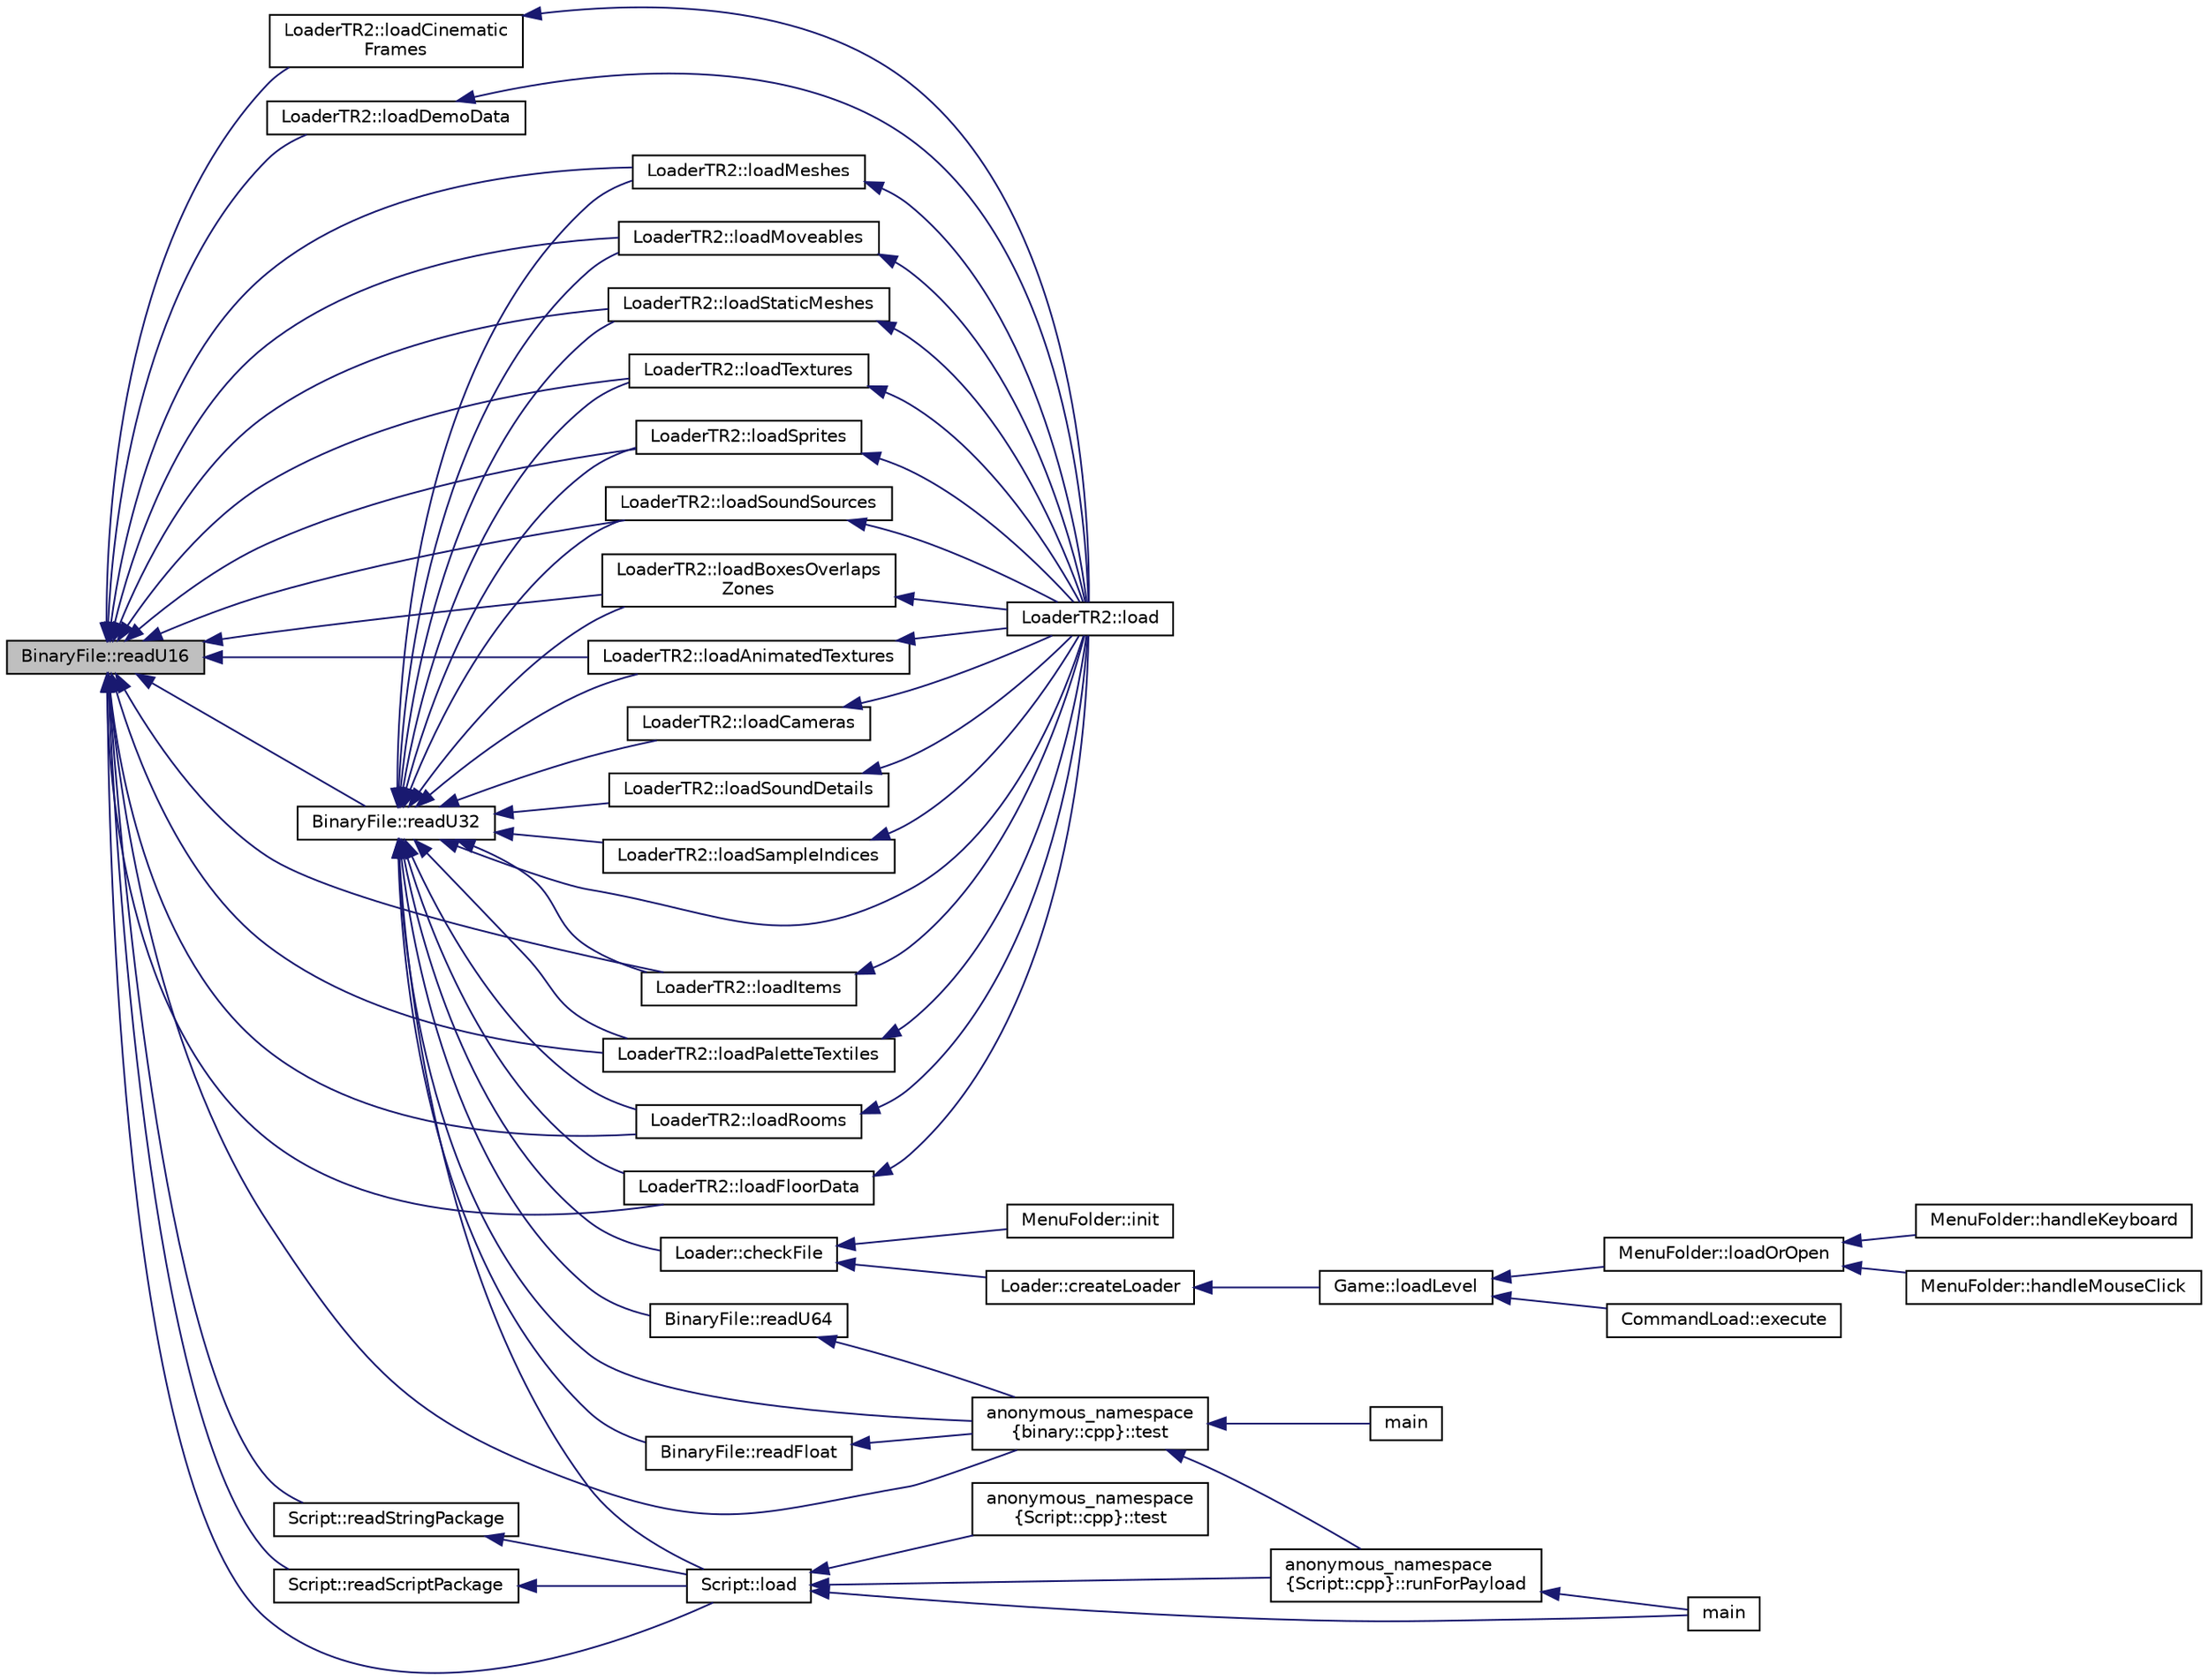 digraph "BinaryFile::readU16"
{
 // INTERACTIVE_SVG=YES
  edge [fontname="Helvetica",fontsize="10",labelfontname="Helvetica",labelfontsize="10"];
  node [fontname="Helvetica",fontsize="10",shape=record];
  rankdir="LR";
  Node1 [label="BinaryFile::readU16",height=0.2,width=0.4,color="black", fillcolor="grey75", style="filled" fontcolor="black"];
  Node1 -> Node2 [dir="back",color="midnightblue",fontsize="10",style="solid",fontname="Helvetica"];
  Node2 [label="LoaderTR2::loadPaletteTextiles",height=0.2,width=0.4,color="black", fillcolor="white", style="filled",URL="$class_loader_t_r2.html#af27dc8cb523035363be1d5c96b317243"];
  Node2 -> Node3 [dir="back",color="midnightblue",fontsize="10",style="solid",fontname="Helvetica"];
  Node3 [label="LoaderTR2::load",height=0.2,width=0.4,color="black", fillcolor="white", style="filled",URL="$class_loader_t_r2.html#a0dbb01ce982bb5a0e6645d119a3d1bed"];
  Node1 -> Node4 [dir="back",color="midnightblue",fontsize="10",style="solid",fontname="Helvetica"];
  Node4 [label="LoaderTR2::loadRooms",height=0.2,width=0.4,color="black", fillcolor="white", style="filled",URL="$class_loader_t_r2.html#a9b3de58ec32f0fb3153a048ec600a458"];
  Node4 -> Node3 [dir="back",color="midnightblue",fontsize="10",style="solid",fontname="Helvetica"];
  Node1 -> Node5 [dir="back",color="midnightblue",fontsize="10",style="solid",fontname="Helvetica"];
  Node5 [label="LoaderTR2::loadFloorData",height=0.2,width=0.4,color="black", fillcolor="white", style="filled",URL="$class_loader_t_r2.html#a579d2059f476d7f3371a028cd51d313e"];
  Node5 -> Node3 [dir="back",color="midnightblue",fontsize="10",style="solid",fontname="Helvetica"];
  Node1 -> Node6 [dir="back",color="midnightblue",fontsize="10",style="solid",fontname="Helvetica"];
  Node6 [label="LoaderTR2::loadMeshes",height=0.2,width=0.4,color="black", fillcolor="white", style="filled",URL="$class_loader_t_r2.html#a8f2861e689f8b369fe1370f886b0d2dc"];
  Node6 -> Node3 [dir="back",color="midnightblue",fontsize="10",style="solid",fontname="Helvetica"];
  Node1 -> Node7 [dir="back",color="midnightblue",fontsize="10",style="solid",fontname="Helvetica"];
  Node7 [label="LoaderTR2::loadMoveables",height=0.2,width=0.4,color="black", fillcolor="white", style="filled",URL="$class_loader_t_r2.html#a13ea336f46dc635948eea322b4d32c1a"];
  Node7 -> Node3 [dir="back",color="midnightblue",fontsize="10",style="solid",fontname="Helvetica"];
  Node1 -> Node8 [dir="back",color="midnightblue",fontsize="10",style="solid",fontname="Helvetica"];
  Node8 [label="LoaderTR2::loadStaticMeshes",height=0.2,width=0.4,color="black", fillcolor="white", style="filled",URL="$class_loader_t_r2.html#ac0c727b0da17f922e998fb3f9edebc96"];
  Node8 -> Node3 [dir="back",color="midnightblue",fontsize="10",style="solid",fontname="Helvetica"];
  Node1 -> Node9 [dir="back",color="midnightblue",fontsize="10",style="solid",fontname="Helvetica"];
  Node9 [label="LoaderTR2::loadTextures",height=0.2,width=0.4,color="black", fillcolor="white", style="filled",URL="$class_loader_t_r2.html#a78f70a6f43937e74afe97597cf4e9e32"];
  Node9 -> Node3 [dir="back",color="midnightblue",fontsize="10",style="solid",fontname="Helvetica"];
  Node1 -> Node10 [dir="back",color="midnightblue",fontsize="10",style="solid",fontname="Helvetica"];
  Node10 [label="LoaderTR2::loadSprites",height=0.2,width=0.4,color="black", fillcolor="white", style="filled",URL="$class_loader_t_r2.html#a1b5cfbbd6bf3bbc0f21973b04301b79d"];
  Node10 -> Node3 [dir="back",color="midnightblue",fontsize="10",style="solid",fontname="Helvetica"];
  Node1 -> Node11 [dir="back",color="midnightblue",fontsize="10",style="solid",fontname="Helvetica"];
  Node11 [label="LoaderTR2::loadSoundSources",height=0.2,width=0.4,color="black", fillcolor="white", style="filled",URL="$class_loader_t_r2.html#a7546e36c1f63b7d426bd2db244d1f764"];
  Node11 -> Node3 [dir="back",color="midnightblue",fontsize="10",style="solid",fontname="Helvetica"];
  Node1 -> Node12 [dir="back",color="midnightblue",fontsize="10",style="solid",fontname="Helvetica"];
  Node12 [label="LoaderTR2::loadBoxesOverlaps\lZones",height=0.2,width=0.4,color="black", fillcolor="white", style="filled",URL="$class_loader_t_r2.html#a40e284bf51ca4c2e08e3eeffa05fe78f"];
  Node12 -> Node3 [dir="back",color="midnightblue",fontsize="10",style="solid",fontname="Helvetica"];
  Node1 -> Node13 [dir="back",color="midnightblue",fontsize="10",style="solid",fontname="Helvetica"];
  Node13 [label="LoaderTR2::loadAnimatedTextures",height=0.2,width=0.4,color="black", fillcolor="white", style="filled",URL="$class_loader_t_r2.html#a7527716e79fcccbaf850ec7fe6a3160b"];
  Node13 -> Node3 [dir="back",color="midnightblue",fontsize="10",style="solid",fontname="Helvetica"];
  Node1 -> Node14 [dir="back",color="midnightblue",fontsize="10",style="solid",fontname="Helvetica"];
  Node14 [label="LoaderTR2::loadItems",height=0.2,width=0.4,color="black", fillcolor="white", style="filled",URL="$class_loader_t_r2.html#a1145d8def762d27f6aec77e20642f6e6"];
  Node14 -> Node3 [dir="back",color="midnightblue",fontsize="10",style="solid",fontname="Helvetica"];
  Node1 -> Node15 [dir="back",color="midnightblue",fontsize="10",style="solid",fontname="Helvetica"];
  Node15 [label="LoaderTR2::loadCinematic\lFrames",height=0.2,width=0.4,color="black", fillcolor="white", style="filled",URL="$class_loader_t_r2.html#a6b373e3743226825d2bd8944085c6ade"];
  Node15 -> Node3 [dir="back",color="midnightblue",fontsize="10",style="solid",fontname="Helvetica"];
  Node1 -> Node16 [dir="back",color="midnightblue",fontsize="10",style="solid",fontname="Helvetica"];
  Node16 [label="LoaderTR2::loadDemoData",height=0.2,width=0.4,color="black", fillcolor="white", style="filled",URL="$class_loader_t_r2.html#ad7d186664e3dd1e3ae24f4ba1d8b9c17"];
  Node16 -> Node3 [dir="back",color="midnightblue",fontsize="10",style="solid",fontname="Helvetica"];
  Node1 -> Node17 [dir="back",color="midnightblue",fontsize="10",style="solid",fontname="Helvetica"];
  Node17 [label="Script::load",height=0.2,width=0.4,color="black", fillcolor="white", style="filled",URL="$class_script.html#a008d4a677b9ef330b14df63e2d0d0c7f"];
  Node17 -> Node18 [dir="back",color="midnightblue",fontsize="10",style="solid",fontname="Helvetica"];
  Node18 [label="anonymous_namespace\l\{Script::cpp\}::test",height=0.2,width=0.4,color="black", fillcolor="white", style="filled",URL="$namespaceanonymous__namespace_02_script_8cpp_03.html#a3252e9cc28e842ccaaa6833260bfe2ac"];
  Node17 -> Node19 [dir="back",color="midnightblue",fontsize="10",style="solid",fontname="Helvetica"];
  Node19 [label="anonymous_namespace\l\{Script::cpp\}::runForPayload",height=0.2,width=0.4,color="black", fillcolor="white", style="filled",URL="$namespaceanonymous__namespace_02_script_8cpp_03.html#a547161b03300d3d6f4872cdbee166187"];
  Node19 -> Node20 [dir="back",color="midnightblue",fontsize="10",style="solid",fontname="Helvetica"];
  Node20 [label="main",height=0.2,width=0.4,color="black", fillcolor="white", style="filled",URL="$test_2_script_8cpp.html#a0ddf1224851353fc92bfbff6f499fa97"];
  Node17 -> Node20 [dir="back",color="midnightblue",fontsize="10",style="solid",fontname="Helvetica"];
  Node1 -> Node21 [dir="back",color="midnightblue",fontsize="10",style="solid",fontname="Helvetica"];
  Node21 [label="Script::readStringPackage",height=0.2,width=0.4,color="black", fillcolor="white", style="filled",URL="$class_script.html#aed570f216717b6a06aaac457cece3db3"];
  Node21 -> Node17 [dir="back",color="midnightblue",fontsize="10",style="solid",fontname="Helvetica"];
  Node1 -> Node22 [dir="back",color="midnightblue",fontsize="10",style="solid",fontname="Helvetica"];
  Node22 [label="Script::readScriptPackage",height=0.2,width=0.4,color="black", fillcolor="white", style="filled",URL="$class_script.html#ae20bac4c257f46831c88b3533f43039e"];
  Node22 -> Node17 [dir="back",color="midnightblue",fontsize="10",style="solid",fontname="Helvetica"];
  Node1 -> Node23 [dir="back",color="midnightblue",fontsize="10",style="solid",fontname="Helvetica"];
  Node23 [label="BinaryFile::readU32",height=0.2,width=0.4,color="black", fillcolor="white", style="filled",URL="$class_binary_file.html#a638019e1dadd19e4d7f497c2f16afaa2"];
  Node23 -> Node24 [dir="back",color="midnightblue",fontsize="10",style="solid",fontname="Helvetica"];
  Node24 [label="Loader::checkFile",height=0.2,width=0.4,color="black", fillcolor="white", style="filled",URL="$class_loader.html#a446e74237994f200e445b5905f42ad32"];
  Node24 -> Node25 [dir="back",color="midnightblue",fontsize="10",style="solid",fontname="Helvetica"];
  Node25 [label="Loader::createLoader",height=0.2,width=0.4,color="black", fillcolor="white", style="filled",URL="$class_loader.html#aad41b5f79ead0d793c74f4d22c46ef09"];
  Node25 -> Node26 [dir="back",color="midnightblue",fontsize="10",style="solid",fontname="Helvetica"];
  Node26 [label="Game::loadLevel",height=0.2,width=0.4,color="black", fillcolor="white", style="filled",URL="$class_game.html#a864d3ae5a554c8857118c48253ef7646"];
  Node26 -> Node27 [dir="back",color="midnightblue",fontsize="10",style="solid",fontname="Helvetica"];
  Node27 [label="CommandLoad::execute",height=0.2,width=0.4,color="black", fillcolor="white", style="filled",URL="$class_command_load.html#adedad35b259d83967ad67940c0dd984c"];
  Node26 -> Node28 [dir="back",color="midnightblue",fontsize="10",style="solid",fontname="Helvetica"];
  Node28 [label="MenuFolder::loadOrOpen",height=0.2,width=0.4,color="black", fillcolor="white", style="filled",URL="$class_menu_folder.html#ad4ecbd0af8832a0f1de508de38bd1cb9"];
  Node28 -> Node29 [dir="back",color="midnightblue",fontsize="10",style="solid",fontname="Helvetica"];
  Node29 [label="MenuFolder::handleKeyboard",height=0.2,width=0.4,color="black", fillcolor="white", style="filled",URL="$class_menu_folder.html#a17dce032179efbe86de9d4f780f0b08b"];
  Node28 -> Node30 [dir="back",color="midnightblue",fontsize="10",style="solid",fontname="Helvetica"];
  Node30 [label="MenuFolder::handleMouseClick",height=0.2,width=0.4,color="black", fillcolor="white", style="filled",URL="$class_menu_folder.html#a7c48183312d473b42100e0f5ca4be4d5"];
  Node24 -> Node31 [dir="back",color="midnightblue",fontsize="10",style="solid",fontname="Helvetica"];
  Node31 [label="MenuFolder::init",height=0.2,width=0.4,color="black", fillcolor="white", style="filled",URL="$class_menu_folder.html#ab2d53f767f624da749960118f4007bb8"];
  Node23 -> Node3 [dir="back",color="midnightblue",fontsize="10",style="solid",fontname="Helvetica"];
  Node23 -> Node2 [dir="back",color="midnightblue",fontsize="10",style="solid",fontname="Helvetica"];
  Node23 -> Node4 [dir="back",color="midnightblue",fontsize="10",style="solid",fontname="Helvetica"];
  Node23 -> Node5 [dir="back",color="midnightblue",fontsize="10",style="solid",fontname="Helvetica"];
  Node23 -> Node6 [dir="back",color="midnightblue",fontsize="10",style="solid",fontname="Helvetica"];
  Node23 -> Node7 [dir="back",color="midnightblue",fontsize="10",style="solid",fontname="Helvetica"];
  Node23 -> Node8 [dir="back",color="midnightblue",fontsize="10",style="solid",fontname="Helvetica"];
  Node23 -> Node9 [dir="back",color="midnightblue",fontsize="10",style="solid",fontname="Helvetica"];
  Node23 -> Node10 [dir="back",color="midnightblue",fontsize="10",style="solid",fontname="Helvetica"];
  Node23 -> Node32 [dir="back",color="midnightblue",fontsize="10",style="solid",fontname="Helvetica"];
  Node32 [label="LoaderTR2::loadCameras",height=0.2,width=0.4,color="black", fillcolor="white", style="filled",URL="$class_loader_t_r2.html#ac1cdc8fb6187e1bb0db086fa330efdd9"];
  Node32 -> Node3 [dir="back",color="midnightblue",fontsize="10",style="solid",fontname="Helvetica"];
  Node23 -> Node11 [dir="back",color="midnightblue",fontsize="10",style="solid",fontname="Helvetica"];
  Node23 -> Node12 [dir="back",color="midnightblue",fontsize="10",style="solid",fontname="Helvetica"];
  Node23 -> Node13 [dir="back",color="midnightblue",fontsize="10",style="solid",fontname="Helvetica"];
  Node23 -> Node14 [dir="back",color="midnightblue",fontsize="10",style="solid",fontname="Helvetica"];
  Node23 -> Node33 [dir="back",color="midnightblue",fontsize="10",style="solid",fontname="Helvetica"];
  Node33 [label="LoaderTR2::loadSoundDetails",height=0.2,width=0.4,color="black", fillcolor="white", style="filled",URL="$class_loader_t_r2.html#ae8bf17f1e854fc0c43068d4e854dda80"];
  Node33 -> Node3 [dir="back",color="midnightblue",fontsize="10",style="solid",fontname="Helvetica"];
  Node23 -> Node34 [dir="back",color="midnightblue",fontsize="10",style="solid",fontname="Helvetica"];
  Node34 [label="LoaderTR2::loadSampleIndices",height=0.2,width=0.4,color="black", fillcolor="white", style="filled",URL="$class_loader_t_r2.html#a8d8765767bd5a3b3fdce37c0b8d5ed59"];
  Node34 -> Node3 [dir="back",color="midnightblue",fontsize="10",style="solid",fontname="Helvetica"];
  Node23 -> Node17 [dir="back",color="midnightblue",fontsize="10",style="solid",fontname="Helvetica"];
  Node23 -> Node35 [dir="back",color="midnightblue",fontsize="10",style="solid",fontname="Helvetica"];
  Node35 [label="BinaryFile::readU64",height=0.2,width=0.4,color="black", fillcolor="white", style="filled",URL="$class_binary_file.html#a60a849bb2a8cb0a4d31f09079df2fa1e"];
  Node35 -> Node36 [dir="back",color="midnightblue",fontsize="10",style="solid",fontname="Helvetica"];
  Node36 [label="anonymous_namespace\l\{binary::cpp\}::test",height=0.2,width=0.4,color="black", fillcolor="white", style="filled",URL="$namespaceanonymous__namespace_02binary_8cpp_03.html#ae674d3b6a6efa7cefd0a3dec07c2867f"];
  Node36 -> Node19 [dir="back",color="midnightblue",fontsize="10",style="solid",fontname="Helvetica"];
  Node36 -> Node37 [dir="back",color="midnightblue",fontsize="10",style="solid",fontname="Helvetica"];
  Node37 [label="main",height=0.2,width=0.4,color="black", fillcolor="white", style="filled",URL="$test_2binary_8cpp.html#ae66f6b31b5ad750f1fe042a706a4e3d4"];
  Node23 -> Node38 [dir="back",color="midnightblue",fontsize="10",style="solid",fontname="Helvetica"];
  Node38 [label="BinaryFile::readFloat",height=0.2,width=0.4,color="black", fillcolor="white", style="filled",URL="$class_binary_file.html#ad6346d62fb726c2ddf8ceb957dab66ea"];
  Node38 -> Node36 [dir="back",color="midnightblue",fontsize="10",style="solid",fontname="Helvetica"];
  Node23 -> Node36 [dir="back",color="midnightblue",fontsize="10",style="solid",fontname="Helvetica"];
  Node1 -> Node36 [dir="back",color="midnightblue",fontsize="10",style="solid",fontname="Helvetica"];
}

